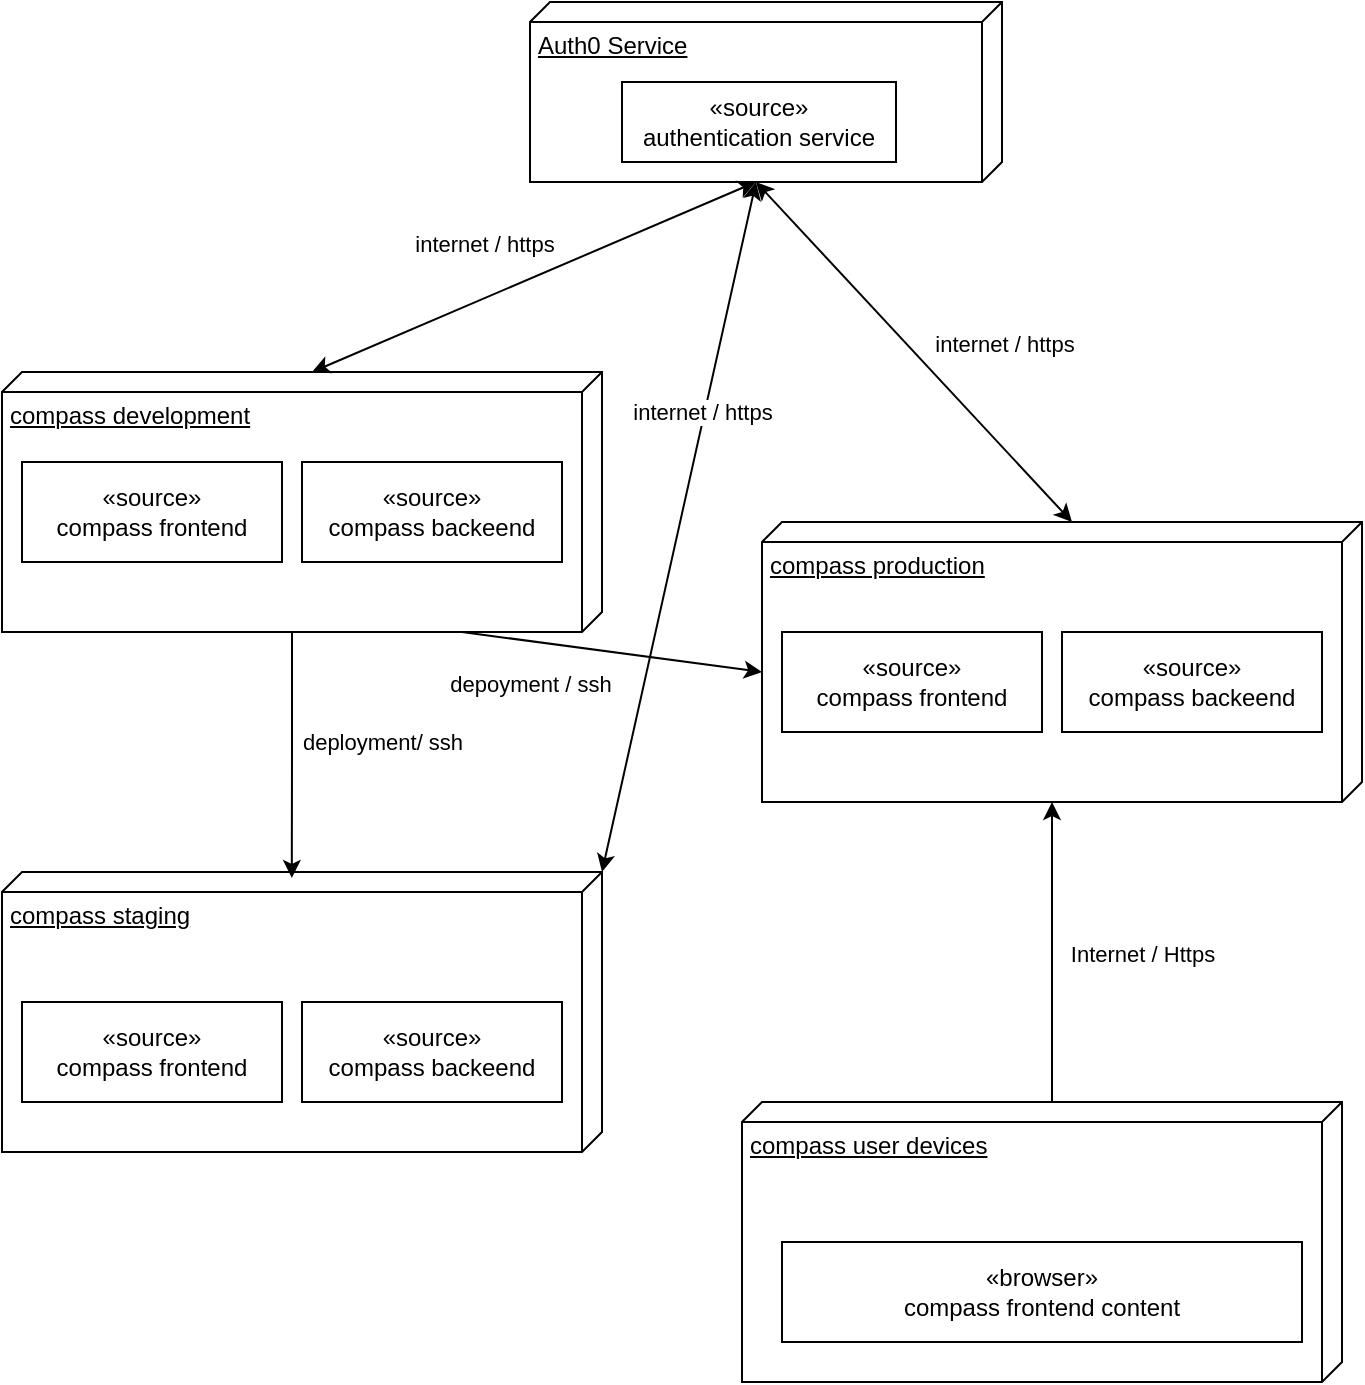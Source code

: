 <mxfile version="24.5.2" type="device">
  <diagram id="RdQmSKihHN9XMODijrFX" name="Seite-1">
    <mxGraphModel dx="982" dy="763" grid="1" gridSize="10" guides="1" tooltips="1" connect="1" arrows="1" fold="1" page="1" pageScale="1" pageWidth="827" pageHeight="1169" math="0" shadow="0">
      <root>
        <mxCell id="0" />
        <mxCell id="1" parent="0" />
        <mxCell id="6x-iVQ96O4isxfEUyt0y-1" value="compass development" style="verticalAlign=top;align=left;spacingTop=8;spacingLeft=2;spacingRight=12;shape=cube;size=10;direction=south;fontStyle=4;html=1;whiteSpace=wrap;" vertex="1" parent="1">
          <mxGeometry x="60" y="195" width="300" height="130" as="geometry" />
        </mxCell>
        <mxCell id="6x-iVQ96O4isxfEUyt0y-2" value="Auth0 Service" style="verticalAlign=top;align=left;spacingTop=8;spacingLeft=2;spacingRight=12;shape=cube;size=10;direction=south;fontStyle=4;html=1;whiteSpace=wrap;" vertex="1" parent="1">
          <mxGeometry x="324" y="10" width="236" height="90" as="geometry" />
        </mxCell>
        <mxCell id="6x-iVQ96O4isxfEUyt0y-3" value="«source»&lt;br&gt;compass backeend" style="html=1;whiteSpace=wrap;" vertex="1" parent="1">
          <mxGeometry x="210" y="240" width="130" height="50" as="geometry" />
        </mxCell>
        <mxCell id="6x-iVQ96O4isxfEUyt0y-4" value="«source»&lt;br&gt;compass frontend" style="html=1;whiteSpace=wrap;" vertex="1" parent="1">
          <mxGeometry x="70" y="240" width="130" height="50" as="geometry" />
        </mxCell>
        <mxCell id="6x-iVQ96O4isxfEUyt0y-5" value="compass staging" style="verticalAlign=top;align=left;spacingTop=8;spacingLeft=2;spacingRight=12;shape=cube;size=10;direction=south;fontStyle=4;html=1;whiteSpace=wrap;" vertex="1" parent="1">
          <mxGeometry x="60" y="445" width="300" height="140" as="geometry" />
        </mxCell>
        <mxCell id="6x-iVQ96O4isxfEUyt0y-6" value="«source»&lt;br&gt;compass backeend" style="html=1;whiteSpace=wrap;" vertex="1" parent="1">
          <mxGeometry x="210" y="510" width="130" height="50" as="geometry" />
        </mxCell>
        <mxCell id="6x-iVQ96O4isxfEUyt0y-7" value="«source»&lt;br&gt;compass frontend" style="html=1;whiteSpace=wrap;" vertex="1" parent="1">
          <mxGeometry x="70" y="510" width="130" height="50" as="geometry" />
        </mxCell>
        <mxCell id="6x-iVQ96O4isxfEUyt0y-8" value="compass production" style="verticalAlign=top;align=left;spacingTop=8;spacingLeft=2;spacingRight=12;shape=cube;size=10;direction=south;fontStyle=4;html=1;whiteSpace=wrap;" vertex="1" parent="1">
          <mxGeometry x="440" y="270" width="300" height="140" as="geometry" />
        </mxCell>
        <mxCell id="6x-iVQ96O4isxfEUyt0y-9" value="«source»&lt;br&gt;compass backeend" style="html=1;whiteSpace=wrap;" vertex="1" parent="1">
          <mxGeometry x="590" y="325" width="130" height="50" as="geometry" />
        </mxCell>
        <mxCell id="6x-iVQ96O4isxfEUyt0y-10" value="«source»&lt;br&gt;compass frontend" style="html=1;whiteSpace=wrap;" vertex="1" parent="1">
          <mxGeometry x="450" y="325" width="130" height="50" as="geometry" />
        </mxCell>
        <mxCell id="6x-iVQ96O4isxfEUyt0y-11" value="compass user devices" style="verticalAlign=top;align=left;spacingTop=8;spacingLeft=2;spacingRight=12;shape=cube;size=10;direction=south;fontStyle=4;html=1;whiteSpace=wrap;" vertex="1" parent="1">
          <mxGeometry x="430" y="560" width="300" height="140" as="geometry" />
        </mxCell>
        <mxCell id="6x-iVQ96O4isxfEUyt0y-12" style="edgeStyle=orthogonalEdgeStyle;rounded=0;orthogonalLoop=1;jettySize=auto;html=1;entryX=0.021;entryY=0.517;entryDx=0;entryDy=0;entryPerimeter=0;exitX=0;exitY=0;exitDx=130;exitDy=155;exitPerimeter=0;" edge="1" parent="1" target="6x-iVQ96O4isxfEUyt0y-5" source="6x-iVQ96O4isxfEUyt0y-1">
          <mxGeometry relative="1" as="geometry">
            <mxPoint x="205" y="355" as="sourcePoint" />
          </mxGeometry>
        </mxCell>
        <mxCell id="6x-iVQ96O4isxfEUyt0y-13" value="deployment/ ssh" style="edgeLabel;html=1;align=center;verticalAlign=middle;resizable=0;points=[];" vertex="1" connectable="0" parent="6x-iVQ96O4isxfEUyt0y-12">
          <mxGeometry x="-0.097" y="4" relative="1" as="geometry">
            <mxPoint x="41" y="-1" as="offset" />
          </mxGeometry>
        </mxCell>
        <mxCell id="6x-iVQ96O4isxfEUyt0y-14" style="rounded=0;orthogonalLoop=1;jettySize=auto;html=1;exitX=0;exitY=0;exitDx=65;exitDy=0;exitPerimeter=0;entryX=0;entryY=0;entryDx=75;entryDy=300;entryPerimeter=0;" edge="1" parent="1" target="6x-iVQ96O4isxfEUyt0y-8">
          <mxGeometry relative="1" as="geometry">
            <mxPoint x="290" y="325" as="sourcePoint" />
            <mxPoint x="370" y="410" as="targetPoint" />
          </mxGeometry>
        </mxCell>
        <mxCell id="6x-iVQ96O4isxfEUyt0y-15" value="depoyment / ssh" style="edgeLabel;html=1;align=center;verticalAlign=middle;resizable=0;points=[];" vertex="1" connectable="0" parent="6x-iVQ96O4isxfEUyt0y-14">
          <mxGeometry x="-0.049" y="-3" relative="1" as="geometry">
            <mxPoint x="-37" y="13" as="offset" />
          </mxGeometry>
        </mxCell>
        <mxCell id="6x-iVQ96O4isxfEUyt0y-16" value="«browser»&lt;br&gt;compass frontend content" style="html=1;whiteSpace=wrap;" vertex="1" parent="1">
          <mxGeometry x="450" y="630" width="260" height="50" as="geometry" />
        </mxCell>
        <mxCell id="6x-iVQ96O4isxfEUyt0y-17" style="edgeStyle=orthogonalEdgeStyle;rounded=0;orthogonalLoop=1;jettySize=auto;html=1;exitX=0;exitY=0;exitDx=0;exitDy=145;exitPerimeter=0;entryX=0;entryY=0;entryDx=140;entryDy=155;entryPerimeter=0;" edge="1" parent="1" source="6x-iVQ96O4isxfEUyt0y-11" target="6x-iVQ96O4isxfEUyt0y-8">
          <mxGeometry relative="1" as="geometry" />
        </mxCell>
        <mxCell id="6x-iVQ96O4isxfEUyt0y-18" value="Internet / Https" style="edgeLabel;html=1;align=center;verticalAlign=middle;resizable=0;points=[];" vertex="1" connectable="0" parent="6x-iVQ96O4isxfEUyt0y-17">
          <mxGeometry x="0.163" y="1" relative="1" as="geometry">
            <mxPoint x="46" y="13" as="offset" />
          </mxGeometry>
        </mxCell>
        <mxCell id="6x-iVQ96O4isxfEUyt0y-19" value="«source»&lt;br&gt;authentication service" style="html=1;whiteSpace=wrap;" vertex="1" parent="1">
          <mxGeometry x="370" y="50" width="137" height="40" as="geometry" />
        </mxCell>
        <mxCell id="6x-iVQ96O4isxfEUyt0y-20" style="rounded=0;orthogonalLoop=1;jettySize=auto;html=1;entryX=0;entryY=0;entryDx=0;entryDy=145;entryPerimeter=0;exitX=0;exitY=0;exitDx=90;exitDy=123;exitPerimeter=0;startArrow=classic;startFill=1;" edge="1" parent="1" source="6x-iVQ96O4isxfEUyt0y-2" target="6x-iVQ96O4isxfEUyt0y-1">
          <mxGeometry relative="1" as="geometry" />
        </mxCell>
        <mxCell id="6x-iVQ96O4isxfEUyt0y-21" value="internet / https" style="edgeLabel;html=1;align=center;verticalAlign=middle;resizable=0;points=[];" vertex="1" connectable="0" parent="6x-iVQ96O4isxfEUyt0y-20">
          <mxGeometry x="-0.091" y="-3" relative="1" as="geometry">
            <mxPoint x="-34" y="-10" as="offset" />
          </mxGeometry>
        </mxCell>
        <mxCell id="6x-iVQ96O4isxfEUyt0y-22" style="rounded=0;orthogonalLoop=1;jettySize=auto;html=1;exitX=0;exitY=0;exitDx=90;exitDy=123;exitPerimeter=0;startArrow=classic;startFill=1;entryX=0;entryY=0;entryDx=0;entryDy=0;entryPerimeter=0;" edge="1" parent="1" source="6x-iVQ96O4isxfEUyt0y-2" target="6x-iVQ96O4isxfEUyt0y-5">
          <mxGeometry relative="1" as="geometry">
            <mxPoint x="447" y="110" as="sourcePoint" />
            <mxPoint x="225" y="225" as="targetPoint" />
          </mxGeometry>
        </mxCell>
        <mxCell id="6x-iVQ96O4isxfEUyt0y-23" value="internet / https" style="edgeLabel;html=1;align=center;verticalAlign=middle;resizable=0;points=[];" vertex="1" connectable="0" parent="6x-iVQ96O4isxfEUyt0y-22">
          <mxGeometry x="-0.091" y="-3" relative="1" as="geometry">
            <mxPoint x="11" y="-41" as="offset" />
          </mxGeometry>
        </mxCell>
        <mxCell id="6x-iVQ96O4isxfEUyt0y-24" style="rounded=0;orthogonalLoop=1;jettySize=auto;html=1;exitX=0;exitY=0;exitDx=90;exitDy=123;exitPerimeter=0;startArrow=classic;startFill=1;entryX=0;entryY=0;entryDx=0;entryDy=145;entryPerimeter=0;" edge="1" parent="1" source="6x-iVQ96O4isxfEUyt0y-2" target="6x-iVQ96O4isxfEUyt0y-8">
          <mxGeometry relative="1" as="geometry">
            <mxPoint x="447" y="110" as="sourcePoint" />
            <mxPoint x="370" y="455" as="targetPoint" />
          </mxGeometry>
        </mxCell>
        <mxCell id="6x-iVQ96O4isxfEUyt0y-25" value="internet / https" style="edgeLabel;html=1;align=center;verticalAlign=middle;resizable=0;points=[];" vertex="1" connectable="0" parent="6x-iVQ96O4isxfEUyt0y-24">
          <mxGeometry x="-0.091" y="-3" relative="1" as="geometry">
            <mxPoint x="54" y="1" as="offset" />
          </mxGeometry>
        </mxCell>
      </root>
    </mxGraphModel>
  </diagram>
</mxfile>
